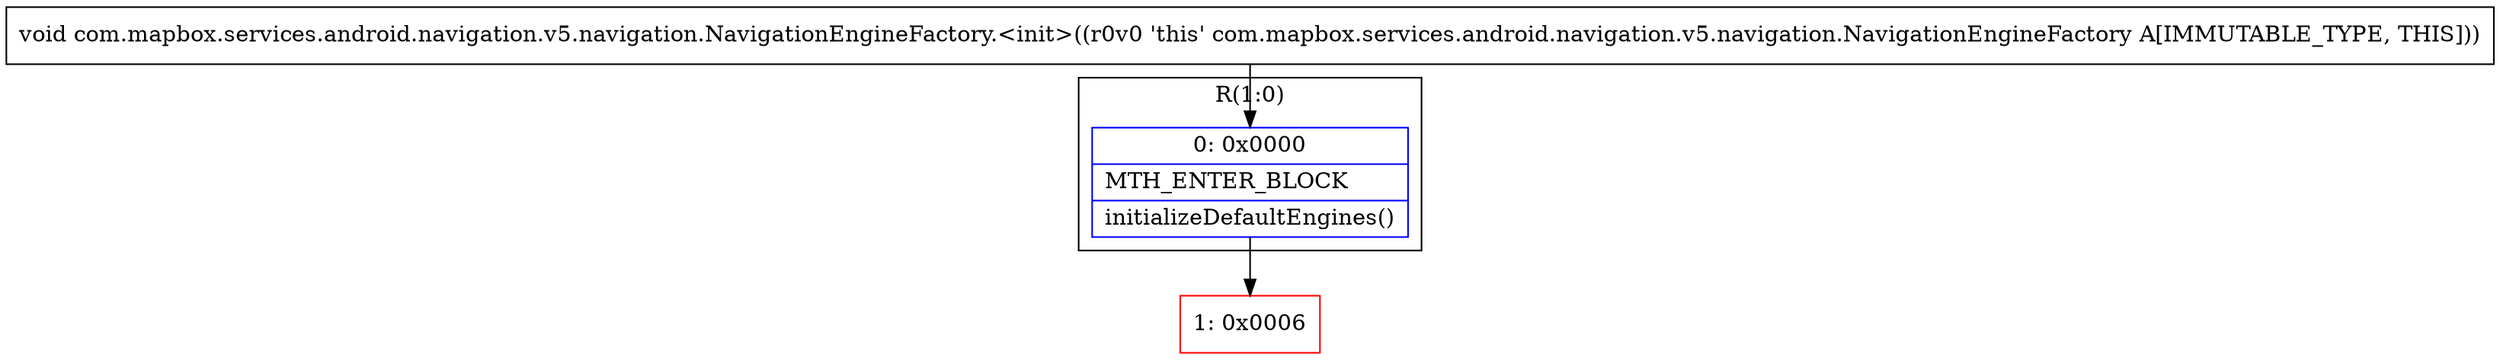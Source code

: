 digraph "CFG forcom.mapbox.services.android.navigation.v5.navigation.NavigationEngineFactory.\<init\>()V" {
subgraph cluster_Region_305360951 {
label = "R(1:0)";
node [shape=record,color=blue];
Node_0 [shape=record,label="{0\:\ 0x0000|MTH_ENTER_BLOCK\l|initializeDefaultEngines()\l}"];
}
Node_1 [shape=record,color=red,label="{1\:\ 0x0006}"];
MethodNode[shape=record,label="{void com.mapbox.services.android.navigation.v5.navigation.NavigationEngineFactory.\<init\>((r0v0 'this' com.mapbox.services.android.navigation.v5.navigation.NavigationEngineFactory A[IMMUTABLE_TYPE, THIS])) }"];
MethodNode -> Node_0;
Node_0 -> Node_1;
}

